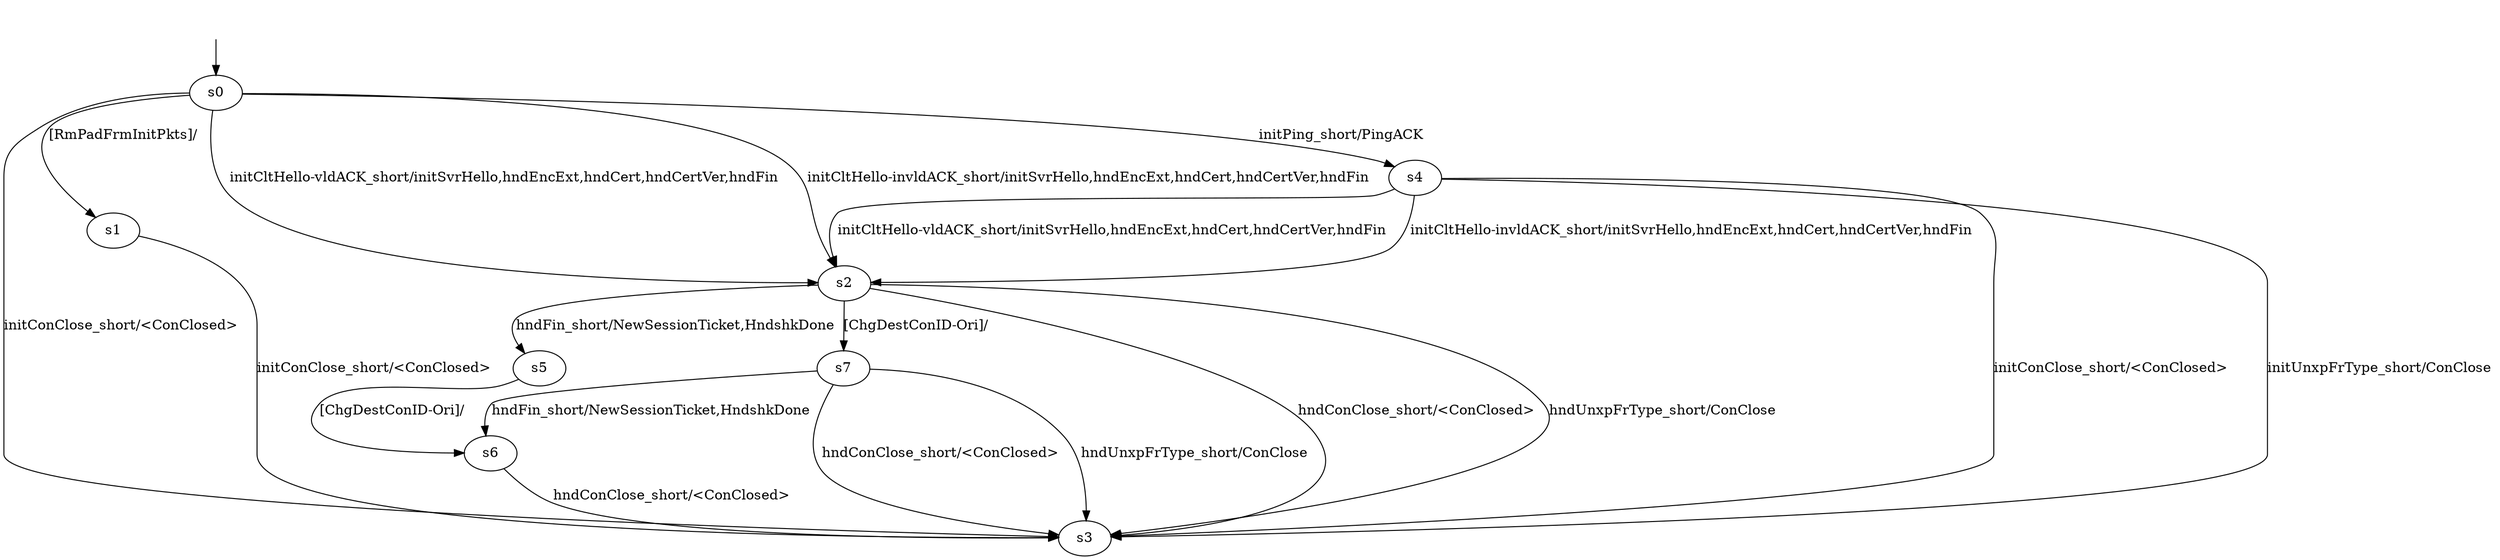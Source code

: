digraph "../results/quiwiModels/quiwi-B-s-0/learnedModel" {
s0 [label=s0];
s1 [label=s1];
s2 [label=s2];
s3 [label=s3];
s4 [label=s4];
s5 [label=s5];
s6 [label=s6];
s7 [label=s7];
s0 -> s4  [label="initPing_short/PingACK "];
s0 -> s3  [label="initConClose_short/<ConClosed> "];
s0 -> s2  [label="initCltHello-vldACK_short/initSvrHello,hndEncExt,hndCert,hndCertVer,hndFin "];
s0 -> s2  [label="initCltHello-invldACK_short/initSvrHello,hndEncExt,hndCert,hndCertVer,hndFin "];
s0 -> s1  [label="[RmPadFrmInitPkts]/ "];
s1 -> s3  [label="initConClose_short/<ConClosed> "];
s2 -> s5  [label="hndFin_short/NewSessionTicket,HndshkDone "];
s2 -> s3  [label="hndConClose_short/<ConClosed> "];
s2 -> s3  [label="hndUnxpFrType_short/ConClose "];
s2 -> s7  [label="[ChgDestConID-Ori]/ "];
s4 -> s3  [label="initConClose_short/<ConClosed> "];
s4 -> s2  [label="initCltHello-vldACK_short/initSvrHello,hndEncExt,hndCert,hndCertVer,hndFin "];
s4 -> s2  [label="initCltHello-invldACK_short/initSvrHello,hndEncExt,hndCert,hndCertVer,hndFin "];
s4 -> s3  [label="initUnxpFrType_short/ConClose "];
s5 -> s6  [label="[ChgDestConID-Ori]/ "];
s6 -> s3  [label="hndConClose_short/<ConClosed> "];
s7 -> s6  [label="hndFin_short/NewSessionTicket,HndshkDone "];
s7 -> s3  [label="hndConClose_short/<ConClosed> "];
s7 -> s3  [label="hndUnxpFrType_short/ConClose "];
__start0 [label="", shape=none];
__start0 -> s0  [label=""];
}
